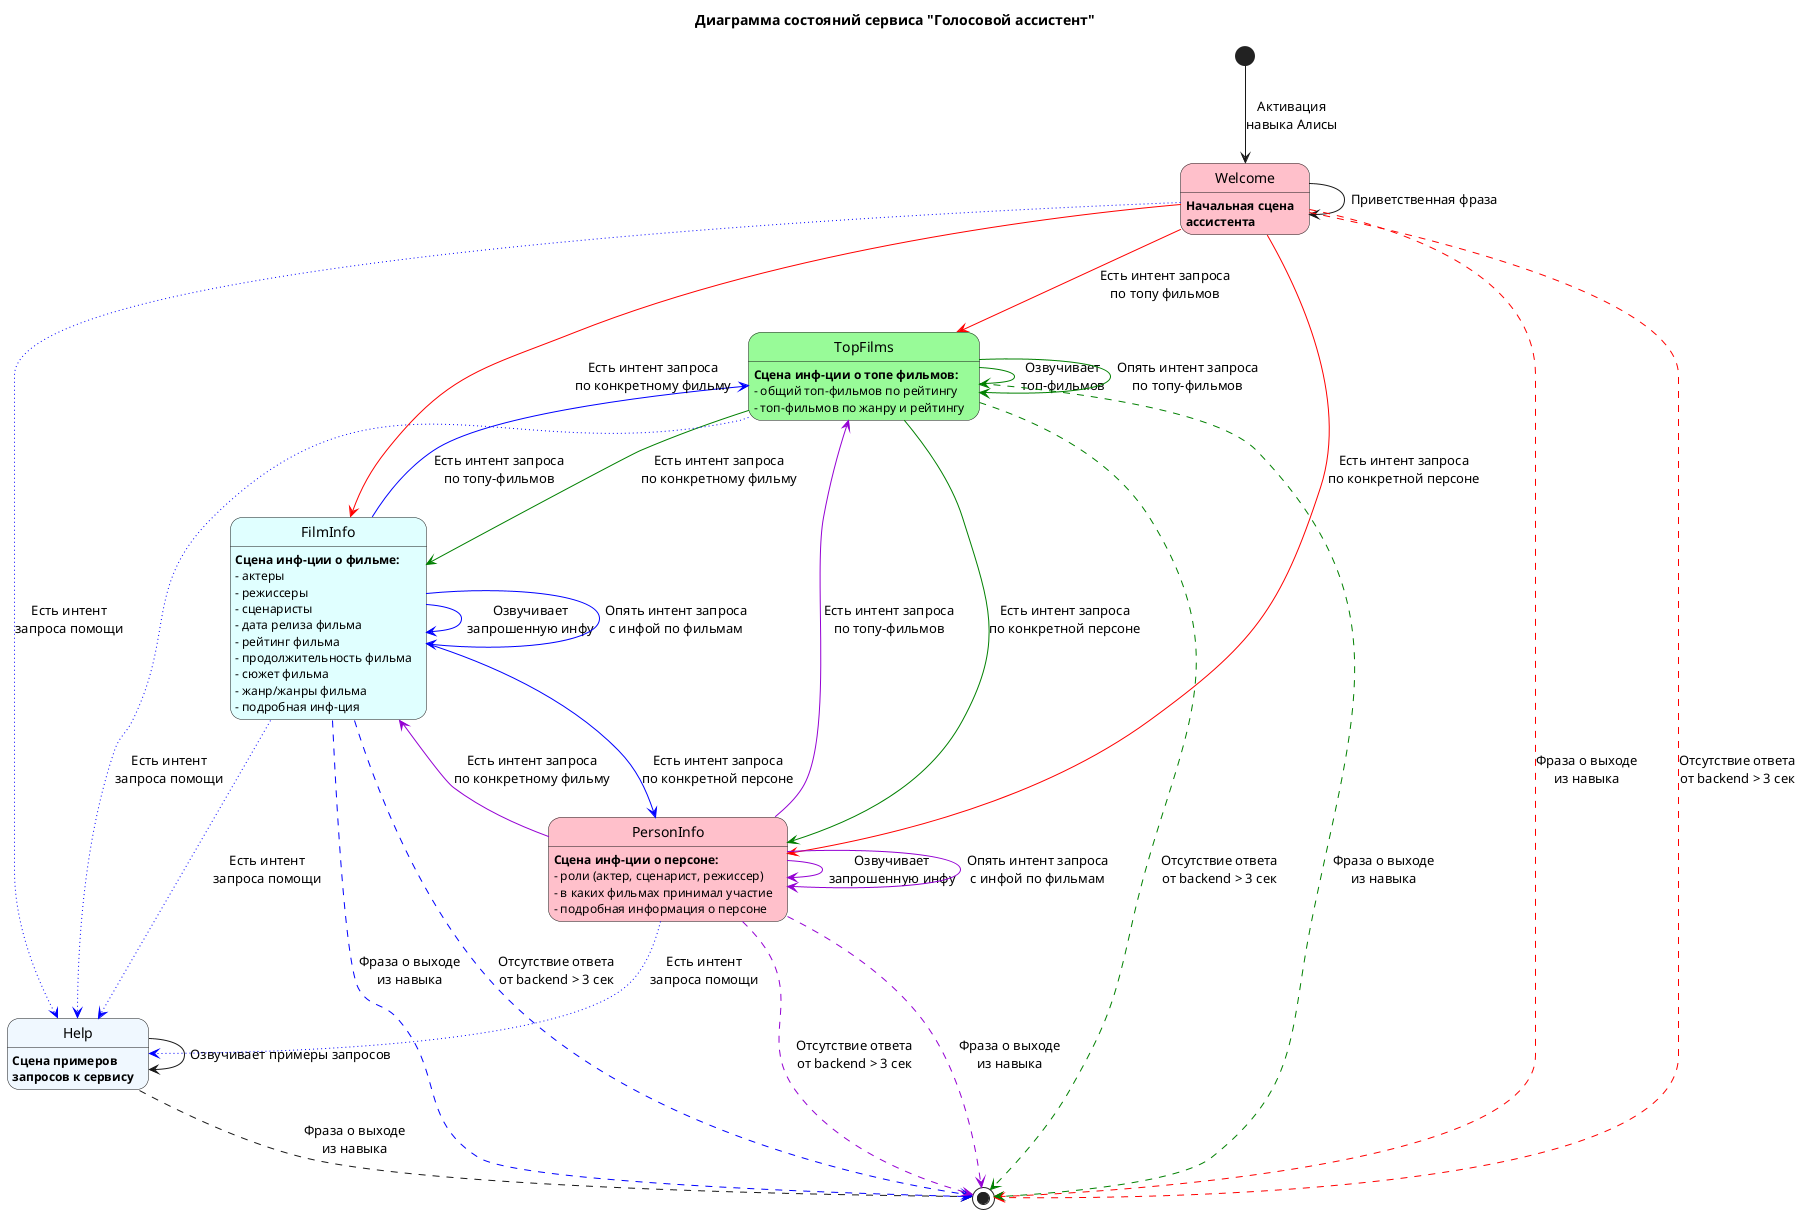 @startuml
'https://plantuml.com/state-diagram
title <b>Диаграмма состояний сервиса "Голосовой ассистент"
state Welcome #pink : <b>Начальная сцена\n<b>ассистента
state TopFilms #palegreen
state FilmInfo #lightcyan
state PersonInfo #pink
state Help #aliceblue : <b>Сцена примеров\n<b>запросов к сервису
state End <<end>>

[*] --> Welcome : Активация\nнавыка Алисы

Welcome --> Welcome : Приветственная фраза
Welcome -[#blue,dotted]-> Help : Есть интент\nзапроса помощи

Welcome -[#red,dashed]-> End : Фраза о выходе\nиз навыка
Welcome -[#red,dashed]-> End : Отсутствие ответа\nот backend > 3 сек

Help --> Help : Озвучивает примеры запросов
Help -[dashed]-> End : Фраза о выходе\nиз навыка

Welcome -[#red]-> TopFilms : Есть интент запроса\nпо топу фильмов
TopFilms : <b>Сцена инф-ции о топе фильмов:
TopFilms : - общий топ-фильмов по рейтингу
TopFilms : - топ-фильмов по жанру и рейтингу

TopFilms -[#green]-> TopFilms : Озвучивает\nтоп-фильмов
TopFilms -[#green]-> TopFilms : Опять интент запроса\nпо топу-фильмов
TopFilms -[#green]-> FilmInfo : Есть интент запроса\nпо конкретному фильму
TopFilms -[#green]-> PersonInfo : Есть интент запроса\nпо конкретной персоне
TopFilms -[#blue,dotted]-> Help : Есть интент\nзапроса помощи
TopFilms -[#green,dashed]-> End : Фраза о выходе\nиз навыка
TopFilms -[#green,dashed]-> End : Отсутствие ответа\nот backend > 3 сек

Welcome -[#red]-> FilmInfo : Есть интент запроса\nпо конкретному фильму
FilmInfo : <b>Сцена инф-ции о фильме:
FilmInfo : - актеры
FilmInfo : - режиссеры
FilmInfo : - сценаристы
FilmInfo : - дата релиза фильма
FilmInfo : - рейтинг фильма
FilmInfo : - продолжительность фильма
FilmInfo : - сюжет фильма
FilmInfo : - жанр/жанры фильма
FilmInfo : - подробная инф-ция

FilmInfo -[#blue]-> FilmInfo : Озвучивает\nзапрошенную инфу
FilmInfo -[#blue]-> FilmInfo : Опять интент запроса\nс инфой по фильмам
TopFilms <-[#blue]- FilmInfo : Есть интент запроса\nпо топу-фильмов
FilmInfo -[#blue]-> PersonInfo : Есть интент запроса\nпо конкретной персоне
FilmInfo -[#blue,dotted]-> Help : Есть интент\nзапроса помощи
FilmInfo -[#blue,dashed]-> End : Фраза о выходе\nиз навыка
FilmInfo -[#blue,dashed]-> End : Отсутствие ответа\nот backend > 3 сек

Welcome -[#red]-> PersonInfo : Есть интент запроса\nпо конкретной персоне
PersonInfo : <b>Сцена инф-ции о персоне:
PersonInfo : - роли (актер, сценарист, режиссер)
PersonInfo : - в каких фильмах принимал участие
PersonInfo : - подробная информация о персоне

PersonInfo -[#darkviolet]-> PersonInfo : Озвучивает\nзапрошенную инфу
PersonInfo -[#darkviolet]-> PersonInfo : Опять интент запроса\nс инфой по фильмам
PersonInfo -[#darkviolet,dashed]-> End : Фраза о выходе\nиз навыка
PersonInfo -[#darkviolet,dashed]-> End : Отсутствие ответа\nот backend > 3 сек
PersonInfo -[#blue,dotted]-> Help : Есть интент\nзапроса помощи
PersonInfo -[#darkviolet]-> TopFilms : Есть интент запроса\nпо топу-фильмов
PersonInfo -[#darkviolet]-> FilmInfo : Есть интент запроса\nпо конкретному фильму
@enduml